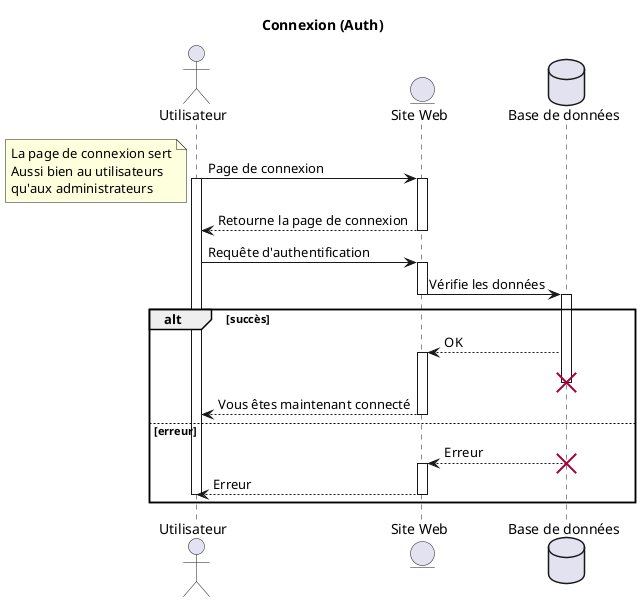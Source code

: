@startuml
'https://plantuml.com/sequence-diagram

title Connexion (Auth)

actor Utilisateur as u
entity "Site Web" as www
database "Base de données" as db

u -> www: Page de connexion
    activate u
    activate www
    note left : La page de connexion sert\nAussi bien au utilisateurs\nqu'aux administrateurs
u <-- www: Retourne la page de connexion
    deactivate www
u -> www: Requête d'authentification
    activate www
www -> db: Vérifie les données
    deactivate www
    activate db
'' CONNEXION ''
alt succès
    www <-- db: OK
        activate www
        destroy db
    u <-- www: Vous êtes maintenant connecté
        deactivate www
else erreur
    www <-- db: Erreur
        destroy db
        activate www
    u <-- www: Erreur
        deactivate www
        deactivate u
end


@enduml